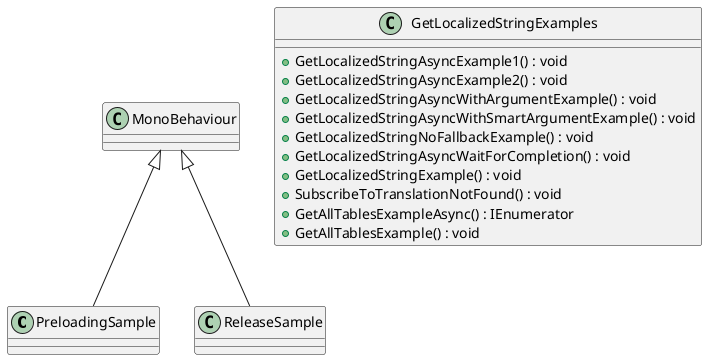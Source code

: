 @startuml
class PreloadingSample {
}
class ReleaseSample {
}
class GetLocalizedStringExamples {
    + GetLocalizedStringAsyncExample1() : void
    + GetLocalizedStringAsyncExample2() : void
    + GetLocalizedStringAsyncWithArgumentExample() : void
    + GetLocalizedStringAsyncWithSmartArgumentExample() : void
    + GetLocalizedStringNoFallbackExample() : void
    + GetLocalizedStringAsyncWaitForCompletion() : void
    + GetLocalizedStringExample() : void
    + SubscribeToTranslationNotFound() : void
    + GetAllTablesExampleAsync() : IEnumerator
    + GetAllTablesExample() : void
}
MonoBehaviour <|-- PreloadingSample
MonoBehaviour <|-- ReleaseSample
@enduml
